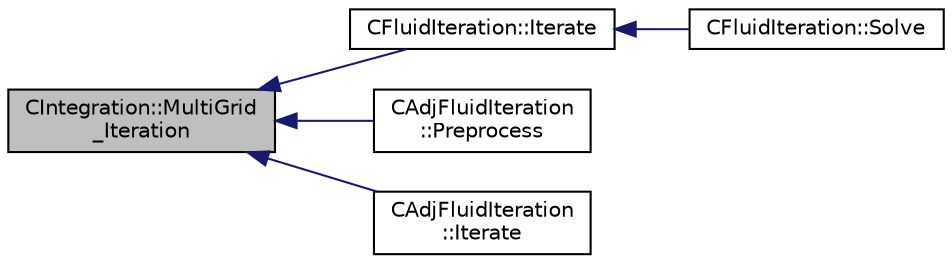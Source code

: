digraph "CIntegration::MultiGrid_Iteration"
{
  edge [fontname="Helvetica",fontsize="10",labelfontname="Helvetica",labelfontsize="10"];
  node [fontname="Helvetica",fontsize="10",shape=record];
  rankdir="LR";
  Node36 [label="CIntegration::MultiGrid\l_Iteration",height=0.2,width=0.4,color="black", fillcolor="grey75", style="filled", fontcolor="black"];
  Node36 -> Node37 [dir="back",color="midnightblue",fontsize="10",style="solid",fontname="Helvetica"];
  Node37 [label="CFluidIteration::Iterate",height=0.2,width=0.4,color="black", fillcolor="white", style="filled",URL="$class_c_fluid_iteration.html#ab1379b4cba3d8c893395123fb6030986",tooltip="Perform a single iteration of the fluid system. "];
  Node37 -> Node38 [dir="back",color="midnightblue",fontsize="10",style="solid",fontname="Helvetica"];
  Node38 [label="CFluidIteration::Solve",height=0.2,width=0.4,color="black", fillcolor="white", style="filled",URL="$class_c_fluid_iteration.html#ae22cd342c9c9d2ea5ac3f5103394ff80",tooltip="Iterate the fluid system for a number of Inner_Iter iterations. "];
  Node36 -> Node39 [dir="back",color="midnightblue",fontsize="10",style="solid",fontname="Helvetica"];
  Node39 [label="CAdjFluidIteration\l::Preprocess",height=0.2,width=0.4,color="black", fillcolor="white", style="filled",URL="$class_c_adj_fluid_iteration.html#a2b839162ab9de9dfaed616c069804139",tooltip="Preprocessing to prepare for an iteration of the physics. "];
  Node36 -> Node40 [dir="back",color="midnightblue",fontsize="10",style="solid",fontname="Helvetica"];
  Node40 [label="CAdjFluidIteration\l::Iterate",height=0.2,width=0.4,color="black", fillcolor="white", style="filled",URL="$class_c_adj_fluid_iteration.html#a43771166cc31ef0fb405e8dfe259ea69",tooltip="Perform a single iteration of the adjoint fluid system. "];
}
